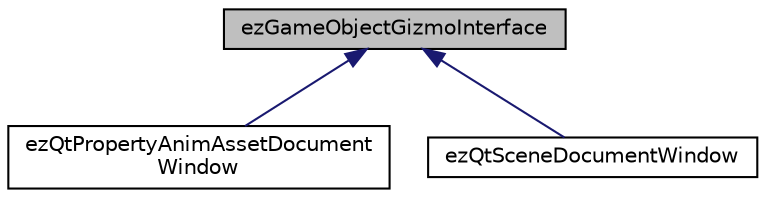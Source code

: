 digraph "ezGameObjectGizmoInterface"
{
 // LATEX_PDF_SIZE
  edge [fontname="Helvetica",fontsize="10",labelfontname="Helvetica",labelfontsize="10"];
  node [fontname="Helvetica",fontsize="10",shape=record];
  Node1 [label="ezGameObjectGizmoInterface",height=0.2,width=0.4,color="black", fillcolor="grey75", style="filled", fontcolor="black",tooltip=" "];
  Node1 -> Node2 [dir="back",color="midnightblue",fontsize="10",style="solid",fontname="Helvetica"];
  Node2 [label="ezQtPropertyAnimAssetDocument\lWindow",height=0.2,width=0.4,color="black", fillcolor="white", style="filled",URL="$de/d5d/classez_qt_property_anim_asset_document_window.htm",tooltip=" "];
  Node1 -> Node3 [dir="back",color="midnightblue",fontsize="10",style="solid",fontname="Helvetica"];
  Node3 [label="ezQtSceneDocumentWindow",height=0.2,width=0.4,color="black", fillcolor="white", style="filled",URL="$de/d49/classez_qt_scene_document_window.htm",tooltip=" "];
}

